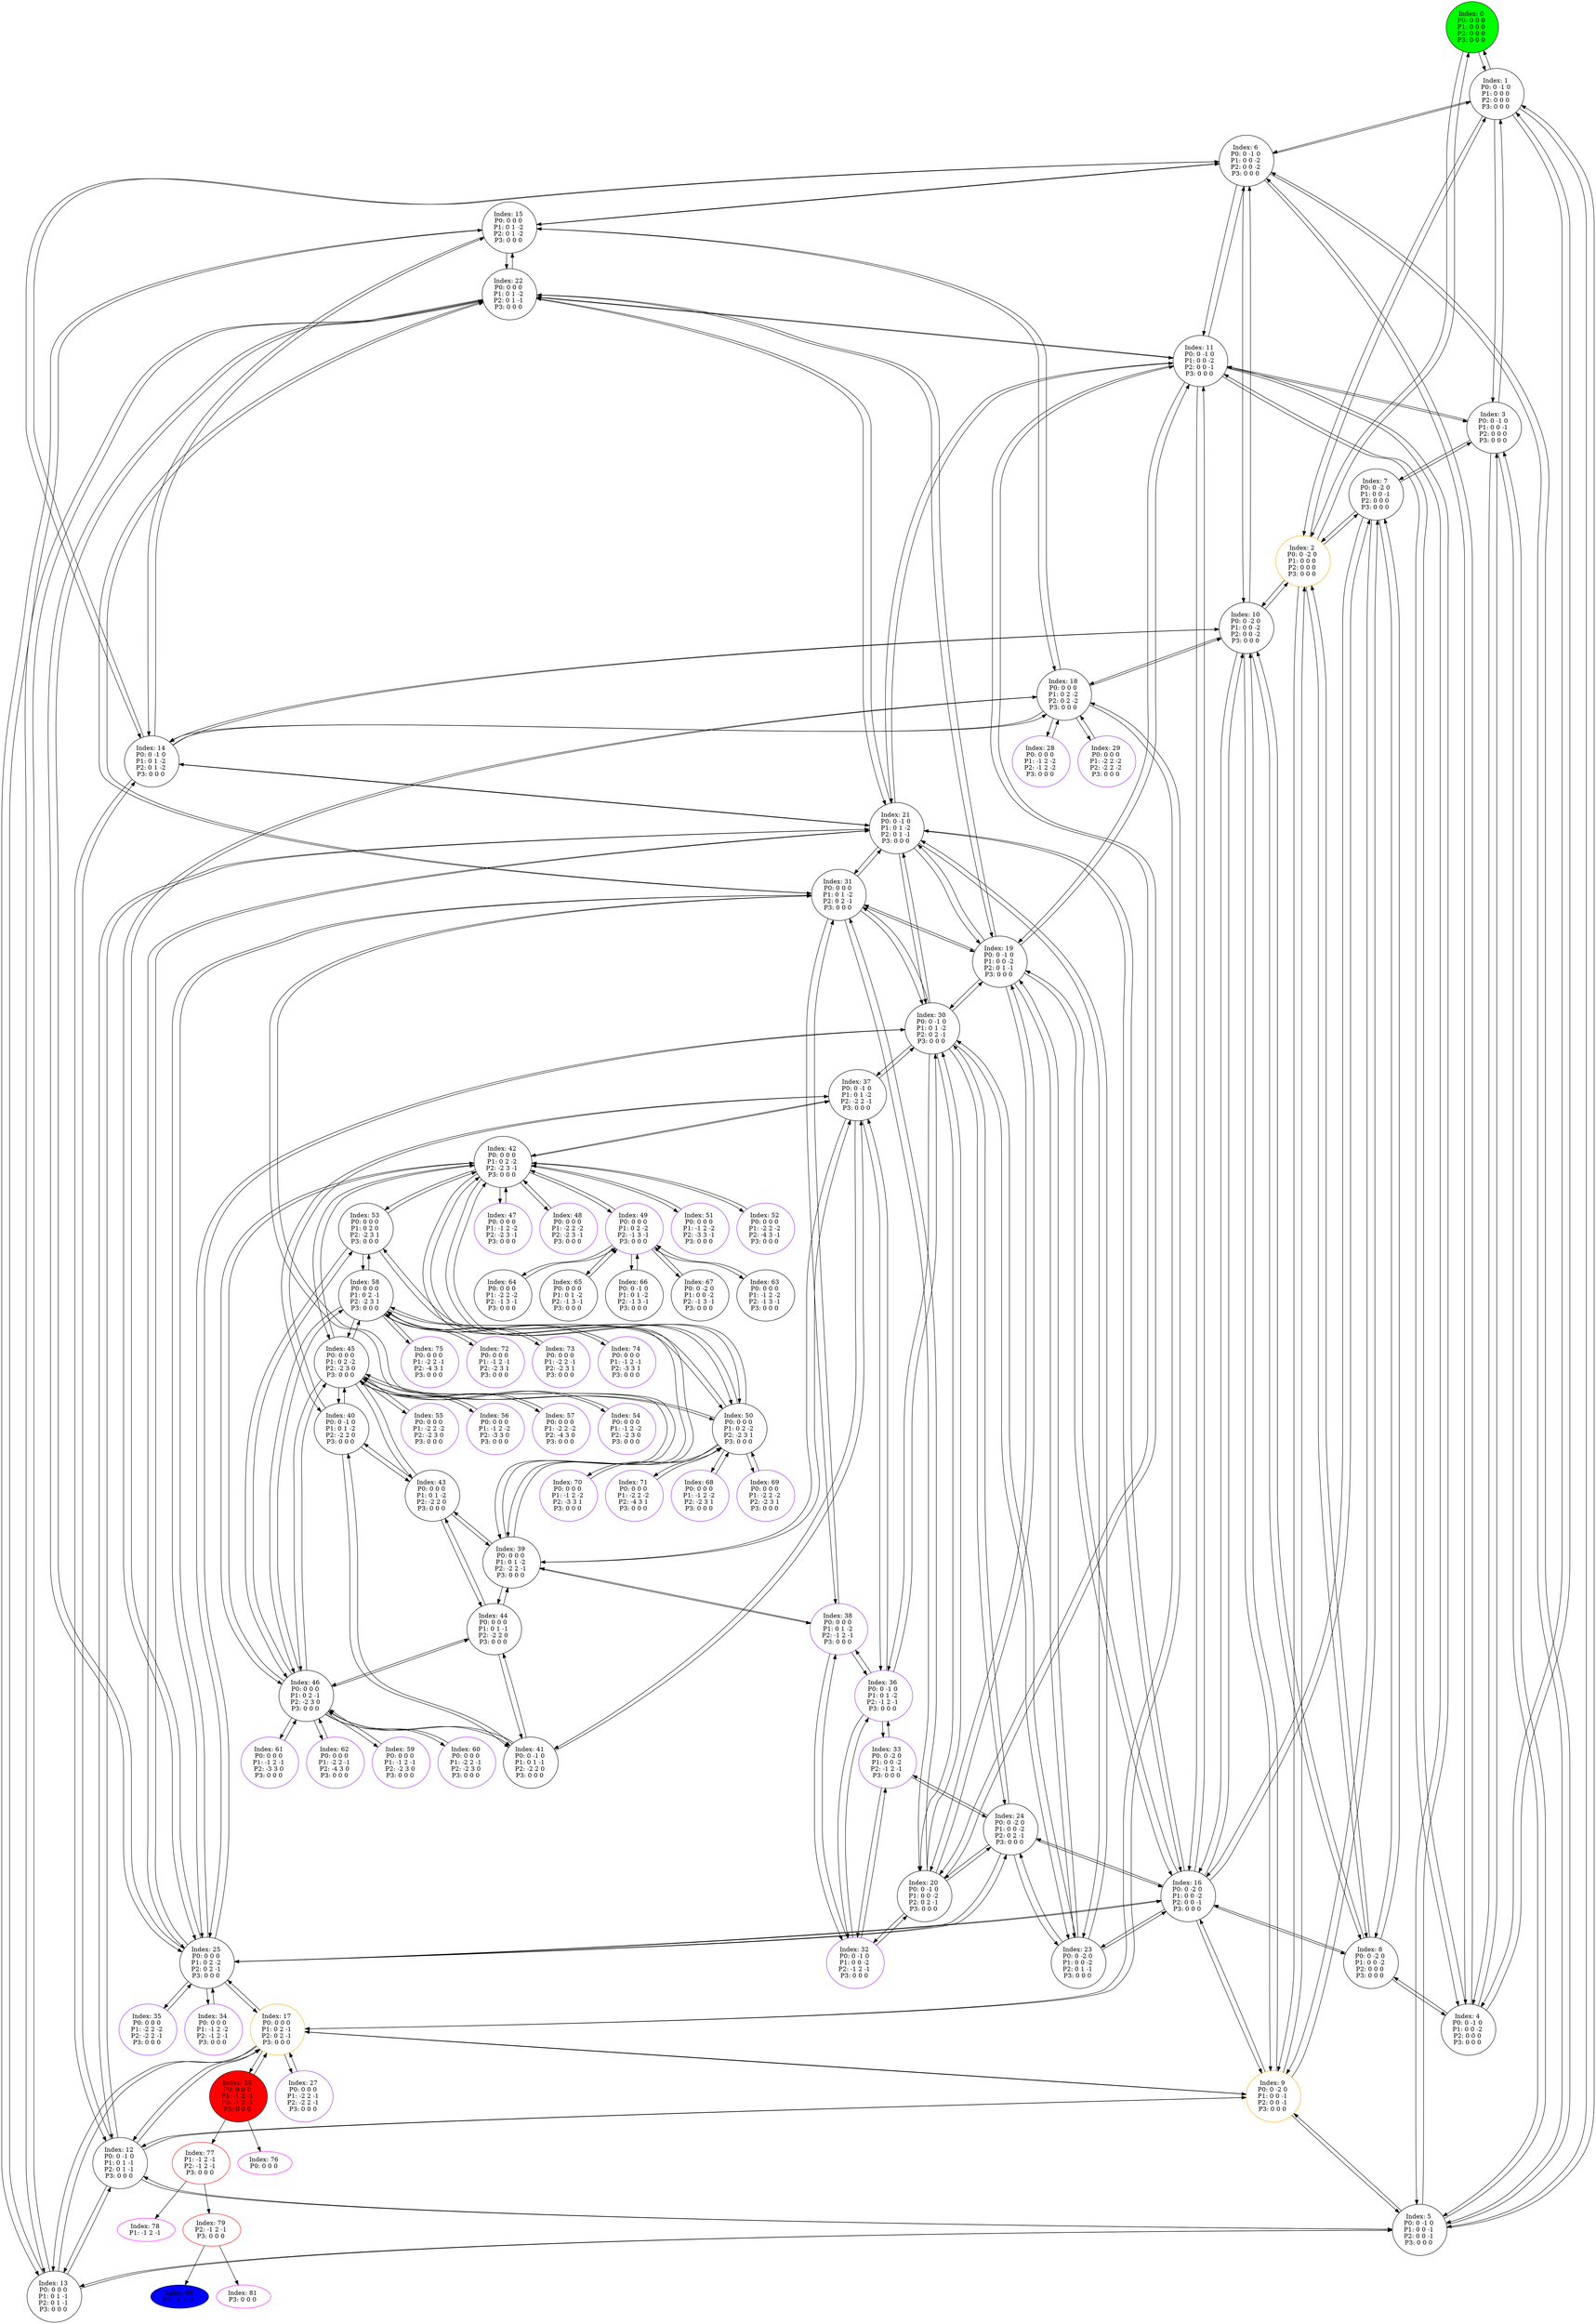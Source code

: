 digraph G {
color = "black"
0[label = "Index: 0 
P0: 0 0 0 
P1: 0 0 0 
P2: 0 0 0 
P3: 0 0 0 
", style="filled", fillcolor = "green"]
1[label = "Index: 1 
P0: 0 -1 0 
P1: 0 0 0 
P2: 0 0 0 
P3: 0 0 0 
"]
2[label = "Index: 2 
P0: 0 -2 0 
P1: 0 0 0 
P2: 0 0 0 
P3: 0 0 0 
", color = "orange"]
3[label = "Index: 3 
P0: 0 -1 0 
P1: 0 0 -1 
P2: 0 0 0 
P3: 0 0 0 
"]
4[label = "Index: 4 
P0: 0 -1 0 
P1: 0 0 -2 
P2: 0 0 0 
P3: 0 0 0 
"]
5[label = "Index: 5 
P0: 0 -1 0 
P1: 0 0 -1 
P2: 0 0 -1 
P3: 0 0 0 
"]
6[label = "Index: 6 
P0: 0 -1 0 
P1: 0 0 -2 
P2: 0 0 -2 
P3: 0 0 0 
"]
7[label = "Index: 7 
P0: 0 -2 0 
P1: 0 0 -1 
P2: 0 0 0 
P3: 0 0 0 
"]
8[label = "Index: 8 
P0: 0 -2 0 
P1: 0 0 -2 
P2: 0 0 0 
P3: 0 0 0 
"]
9[label = "Index: 9 
P0: 0 -2 0 
P1: 0 0 -1 
P2: 0 0 -1 
P3: 0 0 0 
", color = "orange"]
10[label = "Index: 10 
P0: 0 -2 0 
P1: 0 0 -2 
P2: 0 0 -2 
P3: 0 0 0 
"]
11[label = "Index: 11 
P0: 0 -1 0 
P1: 0 0 -2 
P2: 0 0 -1 
P3: 0 0 0 
"]
12[label = "Index: 12 
P0: 0 -1 0 
P1: 0 1 -1 
P2: 0 1 -1 
P3: 0 0 0 
"]
13[label = "Index: 13 
P0: 0 0 0 
P1: 0 1 -1 
P2: 0 1 -1 
P3: 0 0 0 
"]
14[label = "Index: 14 
P0: 0 -1 0 
P1: 0 1 -2 
P2: 0 1 -2 
P3: 0 0 0 
"]
15[label = "Index: 15 
P0: 0 0 0 
P1: 0 1 -2 
P2: 0 1 -2 
P3: 0 0 0 
"]
16[label = "Index: 16 
P0: 0 -2 0 
P1: 0 0 -2 
P2: 0 0 -1 
P3: 0 0 0 
"]
17[label = "Index: 17 
P0: 0 0 0 
P1: 0 2 -1 
P2: 0 2 -1 
P3: 0 0 0 
", color = "orange"]
18[label = "Index: 18 
P0: 0 0 0 
P1: 0 2 -2 
P2: 0 2 -2 
P3: 0 0 0 
"]
19[label = "Index: 19 
P0: 0 -1 0 
P1: 0 0 -2 
P2: 0 1 -1 
P3: 0 0 0 
"]
20[label = "Index: 20 
P0: 0 -1 0 
P1: 0 0 -2 
P2: 0 2 -1 
P3: 0 0 0 
"]
21[label = "Index: 21 
P0: 0 -1 0 
P1: 0 1 -2 
P2: 0 1 -1 
P3: 0 0 0 
"]
22[label = "Index: 22 
P0: 0 0 0 
P1: 0 1 -2 
P2: 0 1 -1 
P3: 0 0 0 
"]
23[label = "Index: 23 
P0: 0 -2 0 
P1: 0 0 -2 
P2: 0 1 -1 
P3: 0 0 0 
"]
24[label = "Index: 24 
P0: 0 -2 0 
P1: 0 0 -2 
P2: 0 2 -1 
P3: 0 0 0 
"]
25[label = "Index: 25 
P0: 0 0 0 
P1: 0 2 -2 
P2: 0 2 -1 
P3: 0 0 0 
"]
26[label = "Index: 26 
P0: 0 0 0 
P1: -1 2 -1 
P2: -1 2 -1 
P3: 0 0 0 
", style="filled", fillcolor = "red"]
27[label = "Index: 27 
P0: 0 0 0 
P1: -2 2 -1 
P2: -2 2 -1 
P3: 0 0 0 
", color = "purple"]
28[label = "Index: 28 
P0: 0 0 0 
P1: -1 2 -2 
P2: -1 2 -2 
P3: 0 0 0 
", color = "purple"]
29[label = "Index: 29 
P0: 0 0 0 
P1: -2 2 -2 
P2: -2 2 -2 
P3: 0 0 0 
", color = "purple"]
30[label = "Index: 30 
P0: 0 -1 0 
P1: 0 1 -2 
P2: 0 2 -1 
P3: 0 0 0 
"]
31[label = "Index: 31 
P0: 0 0 0 
P1: 0 1 -2 
P2: 0 2 -1 
P3: 0 0 0 
"]
32[label = "Index: 32 
P0: 0 -1 0 
P1: 0 0 -2 
P2: -1 2 -1 
P3: 0 0 0 
", color = "purple"]
33[label = "Index: 33 
P0: 0 -2 0 
P1: 0 0 -2 
P2: -1 2 -1 
P3: 0 0 0 
", color = "purple"]
34[label = "Index: 34 
P0: 0 0 0 
P1: -1 2 -2 
P2: -1 2 -1 
P3: 0 0 0 
", color = "purple"]
35[label = "Index: 35 
P0: 0 0 0 
P1: -2 2 -2 
P2: -2 2 -1 
P3: 0 0 0 
", color = "purple"]
36[label = "Index: 36 
P0: 0 -1 0 
P1: 0 1 -2 
P2: -1 2 -1 
P3: 0 0 0 
", color = "purple"]
37[label = "Index: 37 
P0: 0 -1 0 
P1: 0 1 -2 
P2: -2 2 -1 
P3: 0 0 0 
"]
38[label = "Index: 38 
P0: 0 0 0 
P1: 0 1 -2 
P2: -1 2 -1 
P3: 0 0 0 
", color = "purple"]
39[label = "Index: 39 
P0: 0 0 0 
P1: 0 1 -2 
P2: -2 2 -1 
P3: 0 0 0 
"]
40[label = "Index: 40 
P0: 0 -1 0 
P1: 0 1 -2 
P2: -2 2 0 
P3: 0 0 0 
"]
41[label = "Index: 41 
P0: 0 -1 0 
P1: 0 1 -1 
P2: -2 2 0 
P3: 0 0 0 
"]
42[label = "Index: 42 
P0: 0 0 0 
P1: 0 2 -2 
P2: -2 3 -1 
P3: 0 0 0 
"]
43[label = "Index: 43 
P0: 0 0 0 
P1: 0 1 -2 
P2: -2 2 0 
P3: 0 0 0 
"]
44[label = "Index: 44 
P0: 0 0 0 
P1: 0 1 -1 
P2: -2 2 0 
P3: 0 0 0 
"]
45[label = "Index: 45 
P0: 0 0 0 
P1: 0 2 -2 
P2: -2 3 0 
P3: 0 0 0 
"]
46[label = "Index: 46 
P0: 0 0 0 
P1: 0 2 -1 
P2: -2 3 0 
P3: 0 0 0 
"]
47[label = "Index: 47 
P0: 0 0 0 
P1: -1 2 -2 
P2: -2 3 -1 
P3: 0 0 0 
", color = "purple"]
48[label = "Index: 48 
P0: 0 0 0 
P1: -2 2 -2 
P2: -2 3 -1 
P3: 0 0 0 
", color = "purple"]
49[label = "Index: 49 
P0: 0 0 0 
P1: 0 2 -2 
P2: -1 3 -1 
P3: 0 0 0 
", color = "purple"]
50[label = "Index: 50 
P0: 0 0 0 
P1: 0 2 -2 
P2: -2 3 1 
P3: 0 0 0 
"]
51[label = "Index: 51 
P0: 0 0 0 
P1: -1 2 -2 
P2: -3 3 -1 
P3: 0 0 0 
", color = "purple"]
52[label = "Index: 52 
P0: 0 0 0 
P1: -2 2 -2 
P2: -4 3 -1 
P3: 0 0 0 
", color = "purple"]
53[label = "Index: 53 
P0: 0 0 0 
P1: 0 2 0 
P2: -2 3 1 
P3: 0 0 0 
"]
54[label = "Index: 54 
P0: 0 0 0 
P1: -1 2 -2 
P2: -2 3 0 
P3: 0 0 0 
", color = "purple"]
55[label = "Index: 55 
P0: 0 0 0 
P1: -2 2 -2 
P2: -2 3 0 
P3: 0 0 0 
", color = "purple"]
56[label = "Index: 56 
P0: 0 0 0 
P1: -1 2 -2 
P2: -3 3 0 
P3: 0 0 0 
", color = "purple"]
57[label = "Index: 57 
P0: 0 0 0 
P1: -2 2 -2 
P2: -4 3 0 
P3: 0 0 0 
", color = "purple"]
58[label = "Index: 58 
P0: 0 0 0 
P1: 0 2 -1 
P2: -2 3 1 
P3: 0 0 0 
"]
59[label = "Index: 59 
P0: 0 0 0 
P1: -1 2 -1 
P2: -2 3 0 
P3: 0 0 0 
", color = "purple"]
60[label = "Index: 60 
P0: 0 0 0 
P1: -2 2 -1 
P2: -2 3 0 
P3: 0 0 0 
", color = "purple"]
61[label = "Index: 61 
P0: 0 0 0 
P1: -1 2 -1 
P2: -3 3 0 
P3: 0 0 0 
", color = "purple"]
62[label = "Index: 62 
P0: 0 0 0 
P1: -2 2 -1 
P2: -4 3 0 
P3: 0 0 0 
", color = "purple"]
63[label = "Index: 63 
P0: 0 0 0 
P1: -1 2 -2 
P2: -1 3 -1 
P3: 0 0 0 
"]
64[label = "Index: 64 
P0: 0 0 0 
P1: -2 2 -2 
P2: -1 3 -1 
P3: 0 0 0 
"]
65[label = "Index: 65 
P0: 0 0 0 
P1: 0 1 -2 
P2: -1 3 -1 
P3: 0 0 0 
"]
66[label = "Index: 66 
P0: 0 -1 0 
P1: 0 1 -2 
P2: -1 3 -1 
P3: 0 0 0 
"]
67[label = "Index: 67 
P0: 0 -2 0 
P1: 0 0 -2 
P2: -1 3 -1 
P3: 0 0 0 
"]
68[label = "Index: 68 
P0: 0 0 0 
P1: -1 2 -2 
P2: -2 3 1 
P3: 0 0 0 
", color = "purple"]
69[label = "Index: 69 
P0: 0 0 0 
P1: -2 2 -2 
P2: -2 3 1 
P3: 0 0 0 
", color = "purple"]
70[label = "Index: 70 
P0: 0 0 0 
P1: -1 2 -2 
P2: -3 3 1 
P3: 0 0 0 
", color = "purple"]
71[label = "Index: 71 
P0: 0 0 0 
P1: -2 2 -2 
P2: -4 3 1 
P3: 0 0 0 
", color = "purple"]
72[label = "Index: 72 
P0: 0 0 0 
P1: -1 2 -1 
P2: -2 3 1 
P3: 0 0 0 
", color = "purple"]
73[label = "Index: 73 
P0: 0 0 0 
P1: -2 2 -1 
P2: -2 3 1 
P3: 0 0 0 
", color = "purple"]
74[label = "Index: 74 
P0: 0 0 0 
P1: -1 2 -1 
P2: -3 3 1 
P3: 0 0 0 
", color = "purple"]
75[label = "Index: 75 
P0: 0 0 0 
P1: -2 2 -1 
P2: -4 3 1 
P3: 0 0 0 
", color = "purple"]
76[label = "Index: 76 
P0: 0 0 0 
", color = "fuchsia"]
77[label = "Index: 77 
P1: -1 2 -1 
P2: -1 2 -1 
P3: 0 0 0 
", color = "red"]
78[label = "Index: 78 
P1: -1 2 -1 
", color = "fuchsia"]
79[label = "Index: 79 
P2: -1 2 -1 
P3: 0 0 0 
", color = "red"]
80[label = "Index: 80 
P2: -1 2 -1 
", style="filled", fillcolor = "blue"]
81[label = "Index: 81 
P3: 0 0 0 
", color = "fuchsia"]
0 -> 1
0 -> 2

1 -> 0
1 -> 2
1 -> 3
1 -> 4
1 -> 5
1 -> 6

2 -> 0
2 -> 1
2 -> 7
2 -> 8
2 -> 9
2 -> 10

3 -> 1
3 -> 7
3 -> 4
3 -> 5
3 -> 11

4 -> 1
4 -> 3
4 -> 8
4 -> 11
4 -> 6

5 -> 1
5 -> 3
5 -> 9
5 -> 11
5 -> 12
5 -> 6
5 -> 13

6 -> 1
6 -> 4
6 -> 5
6 -> 10
6 -> 11
6 -> 14
6 -> 15

7 -> 2
7 -> 3
7 -> 8
7 -> 9
7 -> 16

8 -> 2
8 -> 4
8 -> 7
8 -> 16
8 -> 10

9 -> 2
9 -> 5
9 -> 7
9 -> 16
9 -> 10
9 -> 12
9 -> 17

10 -> 2
10 -> 6
10 -> 8
10 -> 9
10 -> 16
10 -> 14
10 -> 18

11 -> 3
11 -> 4
11 -> 5
11 -> 6
11 -> 16
11 -> 19
11 -> 20
11 -> 21
11 -> 22

12 -> 5
12 -> 9
12 -> 13
12 -> 21
12 -> 14
12 -> 17

13 -> 5
13 -> 12
13 -> 22
13 -> 17
13 -> 15

14 -> 6
14 -> 10
14 -> 12
14 -> 15
14 -> 21
14 -> 18

15 -> 6
15 -> 13
15 -> 14
15 -> 22
15 -> 18

16 -> 7
16 -> 8
16 -> 9
16 -> 10
16 -> 11
16 -> 23
16 -> 24
16 -> 19
16 -> 21
16 -> 25

17 -> 9
17 -> 12
17 -> 13
17 -> 25
17 -> 26
17 -> 27
17 -> 18

18 -> 10
18 -> 14
18 -> 15
18 -> 17
18 -> 25
18 -> 28
18 -> 29

19 -> 11
19 -> 16
19 -> 23
19 -> 21
19 -> 22
19 -> 20
19 -> 30
19 -> 31

20 -> 11
20 -> 19
20 -> 24
20 -> 30
20 -> 31
20 -> 32

21 -> 11
21 -> 12
21 -> 14
21 -> 16
21 -> 19
21 -> 22
21 -> 23
21 -> 30
21 -> 31
21 -> 25

22 -> 11
22 -> 13
22 -> 15
22 -> 19
22 -> 21
22 -> 31
22 -> 25

23 -> 16
23 -> 19
23 -> 21
23 -> 24
23 -> 30

24 -> 16
24 -> 20
24 -> 23
24 -> 30
24 -> 25
24 -> 33

25 -> 16
25 -> 17
25 -> 18
25 -> 21
25 -> 22
25 -> 24
25 -> 31
25 -> 30
25 -> 34
25 -> 35

26 -> 17
26 -> 77
26 -> 76

27 -> 17

28 -> 18

29 -> 18

30 -> 19
30 -> 20
30 -> 21
30 -> 23
30 -> 24
30 -> 25
30 -> 31
30 -> 36
30 -> 37

31 -> 19
31 -> 20
31 -> 21
31 -> 22
31 -> 25
31 -> 30
31 -> 38
31 -> 39

32 -> 20
32 -> 33
32 -> 36
32 -> 38

33 -> 24
33 -> 32
33 -> 36

34 -> 25

35 -> 25

36 -> 30
36 -> 32
36 -> 33
36 -> 38
36 -> 37

37 -> 30
37 -> 39
37 -> 36
37 -> 40
37 -> 41
37 -> 42

38 -> 31
38 -> 32
38 -> 36
38 -> 39

39 -> 31
39 -> 37
39 -> 38
39 -> 43
39 -> 42
39 -> 44

40 -> 37
40 -> 43
40 -> 41
40 -> 45

41 -> 37
41 -> 40
41 -> 44
41 -> 46

42 -> 37
42 -> 39
42 -> 47
42 -> 48
42 -> 49
42 -> 45
42 -> 50
42 -> 51
42 -> 52
42 -> 46
42 -> 53

43 -> 39
43 -> 40
43 -> 44
43 -> 45

44 -> 39
44 -> 41
44 -> 43
44 -> 46

45 -> 40
45 -> 42
45 -> 43
45 -> 54
45 -> 55
45 -> 46
45 -> 50
45 -> 56
45 -> 57
45 -> 58

46 -> 41
46 -> 42
46 -> 44
46 -> 45
46 -> 59
46 -> 60
46 -> 58
46 -> 61
46 -> 62
46 -> 53

47 -> 42

48 -> 42

49 -> 42
49 -> 63
49 -> 64
49 -> 65
49 -> 66
49 -> 67

50 -> 42
50 -> 45
50 -> 68
50 -> 69
50 -> 58
50 -> 53
50 -> 70
50 -> 71

51 -> 42

52 -> 42

53 -> 42
53 -> 46
53 -> 50
53 -> 58

54 -> 45

55 -> 45

56 -> 45

57 -> 45

58 -> 45
58 -> 46
58 -> 50
58 -> 53
58 -> 72
58 -> 73
58 -> 74
58 -> 75

59 -> 46

60 -> 46

61 -> 46

62 -> 46

63 -> 49

64 -> 49

65 -> 49

66 -> 49

67 -> 49

68 -> 50

69 -> 50

70 -> 50

71 -> 50

72 -> 58

73 -> 58

74 -> 58

75 -> 58

77 -> 79
77 -> 78

79 -> 81
79 -> 80

}
